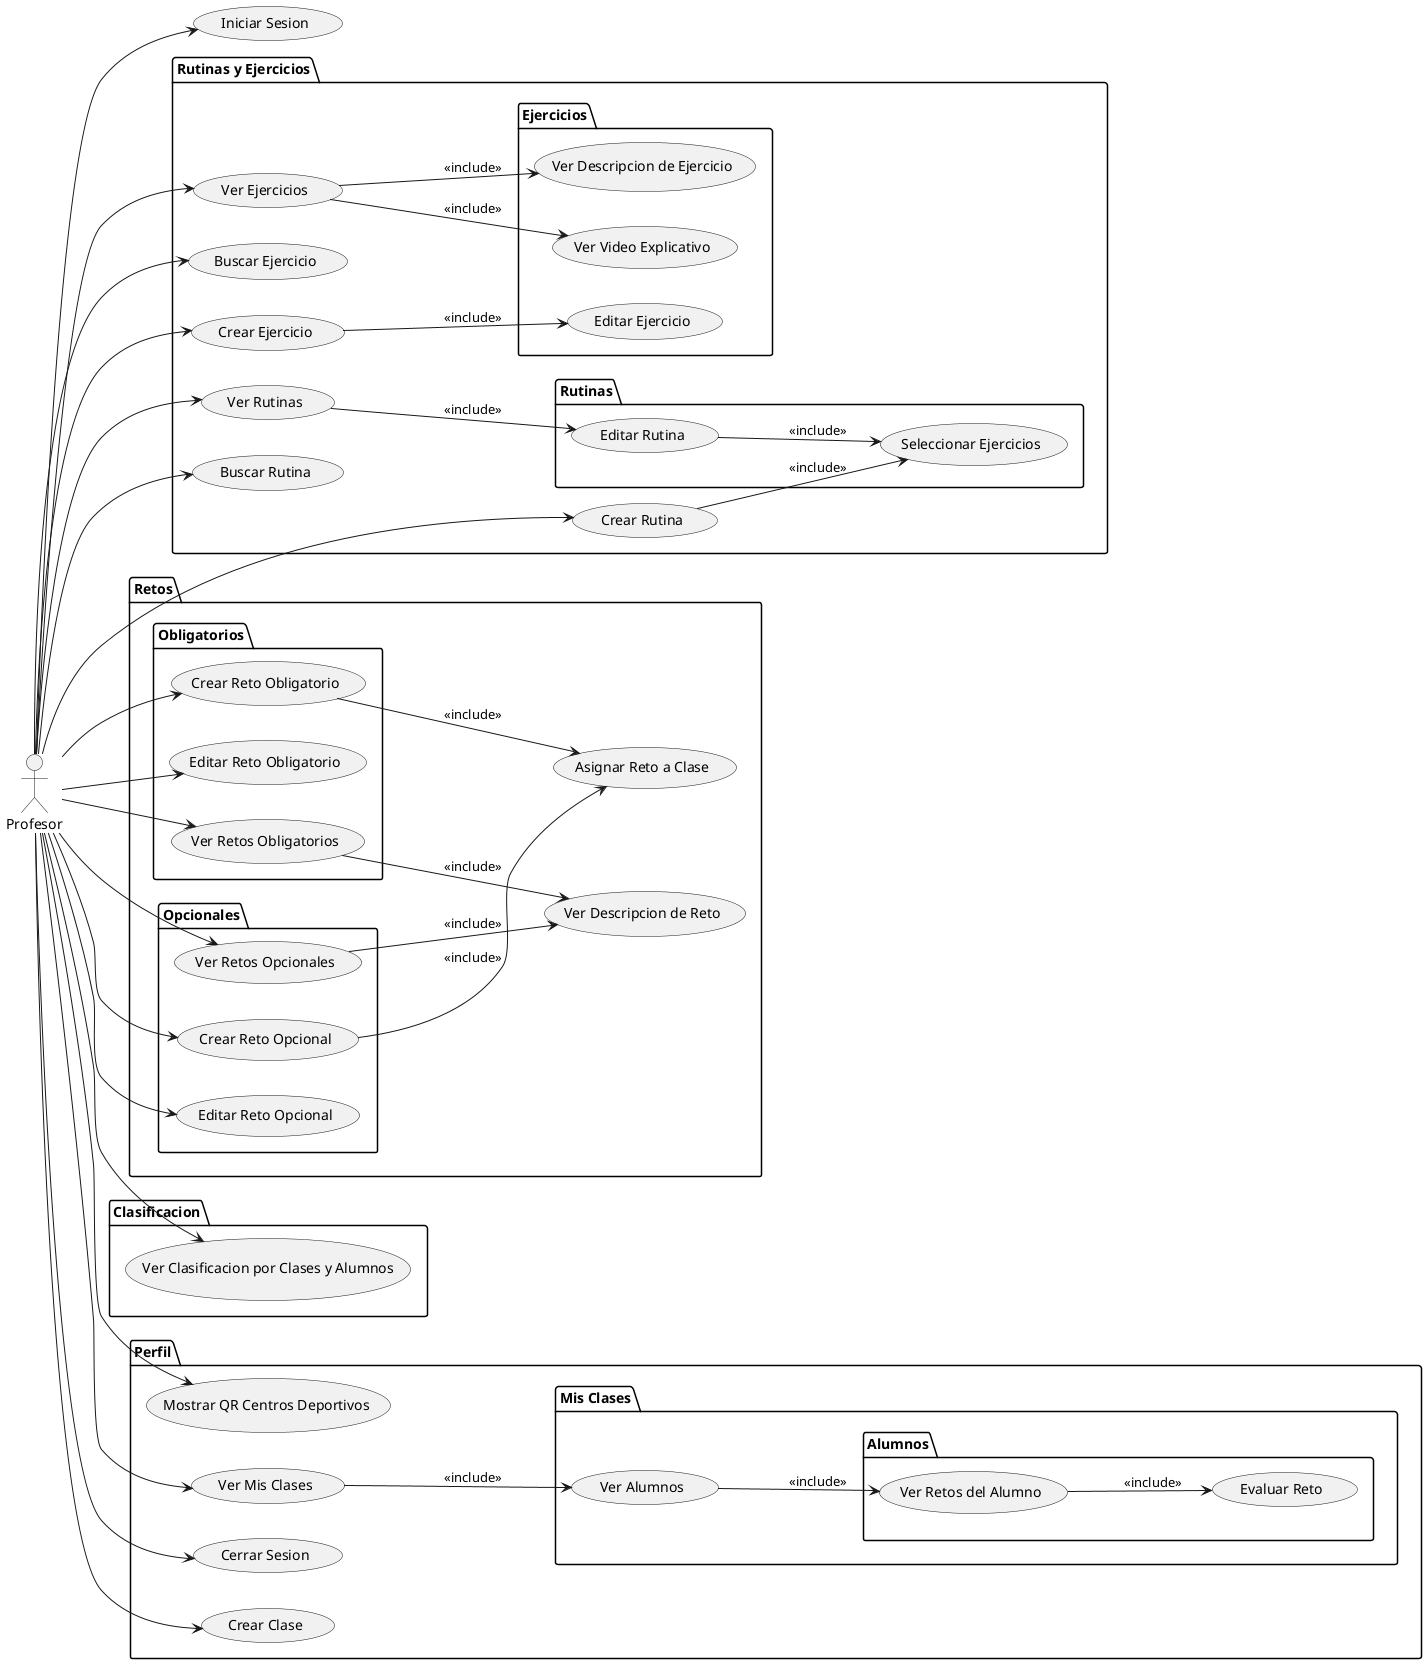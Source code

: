 @startuml
left to right direction
actor Profesor

package "Rutinas y Ejercicios" {
    usecase "Ver Rutinas" as VerRutinas
    usecase "Buscar Rutina" as BuscarRutina
    usecase "Crear Rutina" as CrearRutina
    usecase "Ver Ejercicios" as VerEjercicios
    usecase "Buscar Ejercicio" as BuscarEjercicio
    usecase "Crear Ejercicio" as CrearEjercicio

    package "Rutinas" {
        usecase "Editar Rutina" as EditarRutina
        usecase "Seleccionar Ejercicios" as SeleccionarEjercicios
    }

    package "Ejercicios" {
        usecase "Editar Ejercicio" as EditarEjercicio
        usecase "Ver Video Explicativo" as VerVideoExplicativo
        usecase "Ver Descripcion de Ejercicio" as VerDescripcionEjercicio
    }
}

package Retos {
    package "Obligatorios" {
        usecase "Ver Retos Obligatorios" as VerRetosObligatorios
        usecase "Crear Reto Obligatorio" as CrearRetoObligatorio
        usecase "Editar Reto Obligatorio" as EditarRetoObligatorio
    }

    package "Opcionales" {
        usecase "Ver Retos Opcionales" as VerRetosOpcionales
        usecase "Crear Reto Opcional" as CrearRetoOpcional
        usecase "Editar Reto Opcional" as EditarRetoOpcional
    }

    usecase "Ver Descripcion de Reto" as VerDescripcionReto
    usecase "Asignar Reto a Clase" as AsignarRetoAClase
}

package Clasificacion {
    usecase "Ver Clasificacion por Clases y Alumnos" as VerClasificacionPorClasesYAlumnos
}

package Perfil {
    usecase "Cerrar Sesion" as CerrarSesion
    usecase "Crear Clase" as CrearClase
    usecase "Mostrar QR Centros Deportivos" as MostrarQRCentros
    usecase "Ver Mis Clases" as VerMisClases

    package "Mis Clases" {
        usecase "Ver Alumnos" as VerAlumnosEnClase

        package "Alumnos" {
            usecase "Ver Retos del Alumno" as VerRetosDelAlumno
            usecase "Evaluar Reto" as EvaluarReto
        }
    }
}

usecase "Iniciar Sesion" as IniciarSesion

Profesor --> IniciarSesion
Profesor --> VerRutinas
Profesor --> BuscarRutina
Profesor --> CrearRutina
Profesor --> VerEjercicios
Profesor --> BuscarEjercicio
Profesor --> CrearEjercicio
Profesor --> VerRetosObligatorios
Profesor --> CrearRetoObligatorio
Profesor --> EditarRetoObligatorio
Profesor --> VerRetosOpcionales
Profesor --> CrearRetoOpcional
Profesor --> EditarRetoOpcional
Profesor --> VerClasificacionPorClasesYAlumnos
Profesor --> CerrarSesion
Profesor --> CrearClase
Profesor --> MostrarQRCentros
Profesor --> VerMisClases

VerRutinas --> EditarRutina : <<include>>
EditarRutina --> SeleccionarEjercicios : <<include>>

CrearRutina --> SeleccionarEjercicios : <<include>>

VerEjercicios --> VerVideoExplicativo : <<include>>
VerEjercicios --> VerDescripcionEjercicio : <<include>>
CrearEjercicio --> EditarEjercicio : <<include>>

VerRetosObligatorios --> VerDescripcionReto : <<include>>
VerRetosOpcionales --> VerDescripcionReto : <<include>>
CrearRetoObligatorio --> AsignarRetoAClase : <<include>>
CrearRetoOpcional --> AsignarRetoAClase : <<include>>

VerMisClases --> VerAlumnosEnClase : <<include>>
VerAlumnosEnClase --> VerRetosDelAlumno : <<include>>
VerRetosDelAlumno --> EvaluarReto : <<include>>
@enduml
